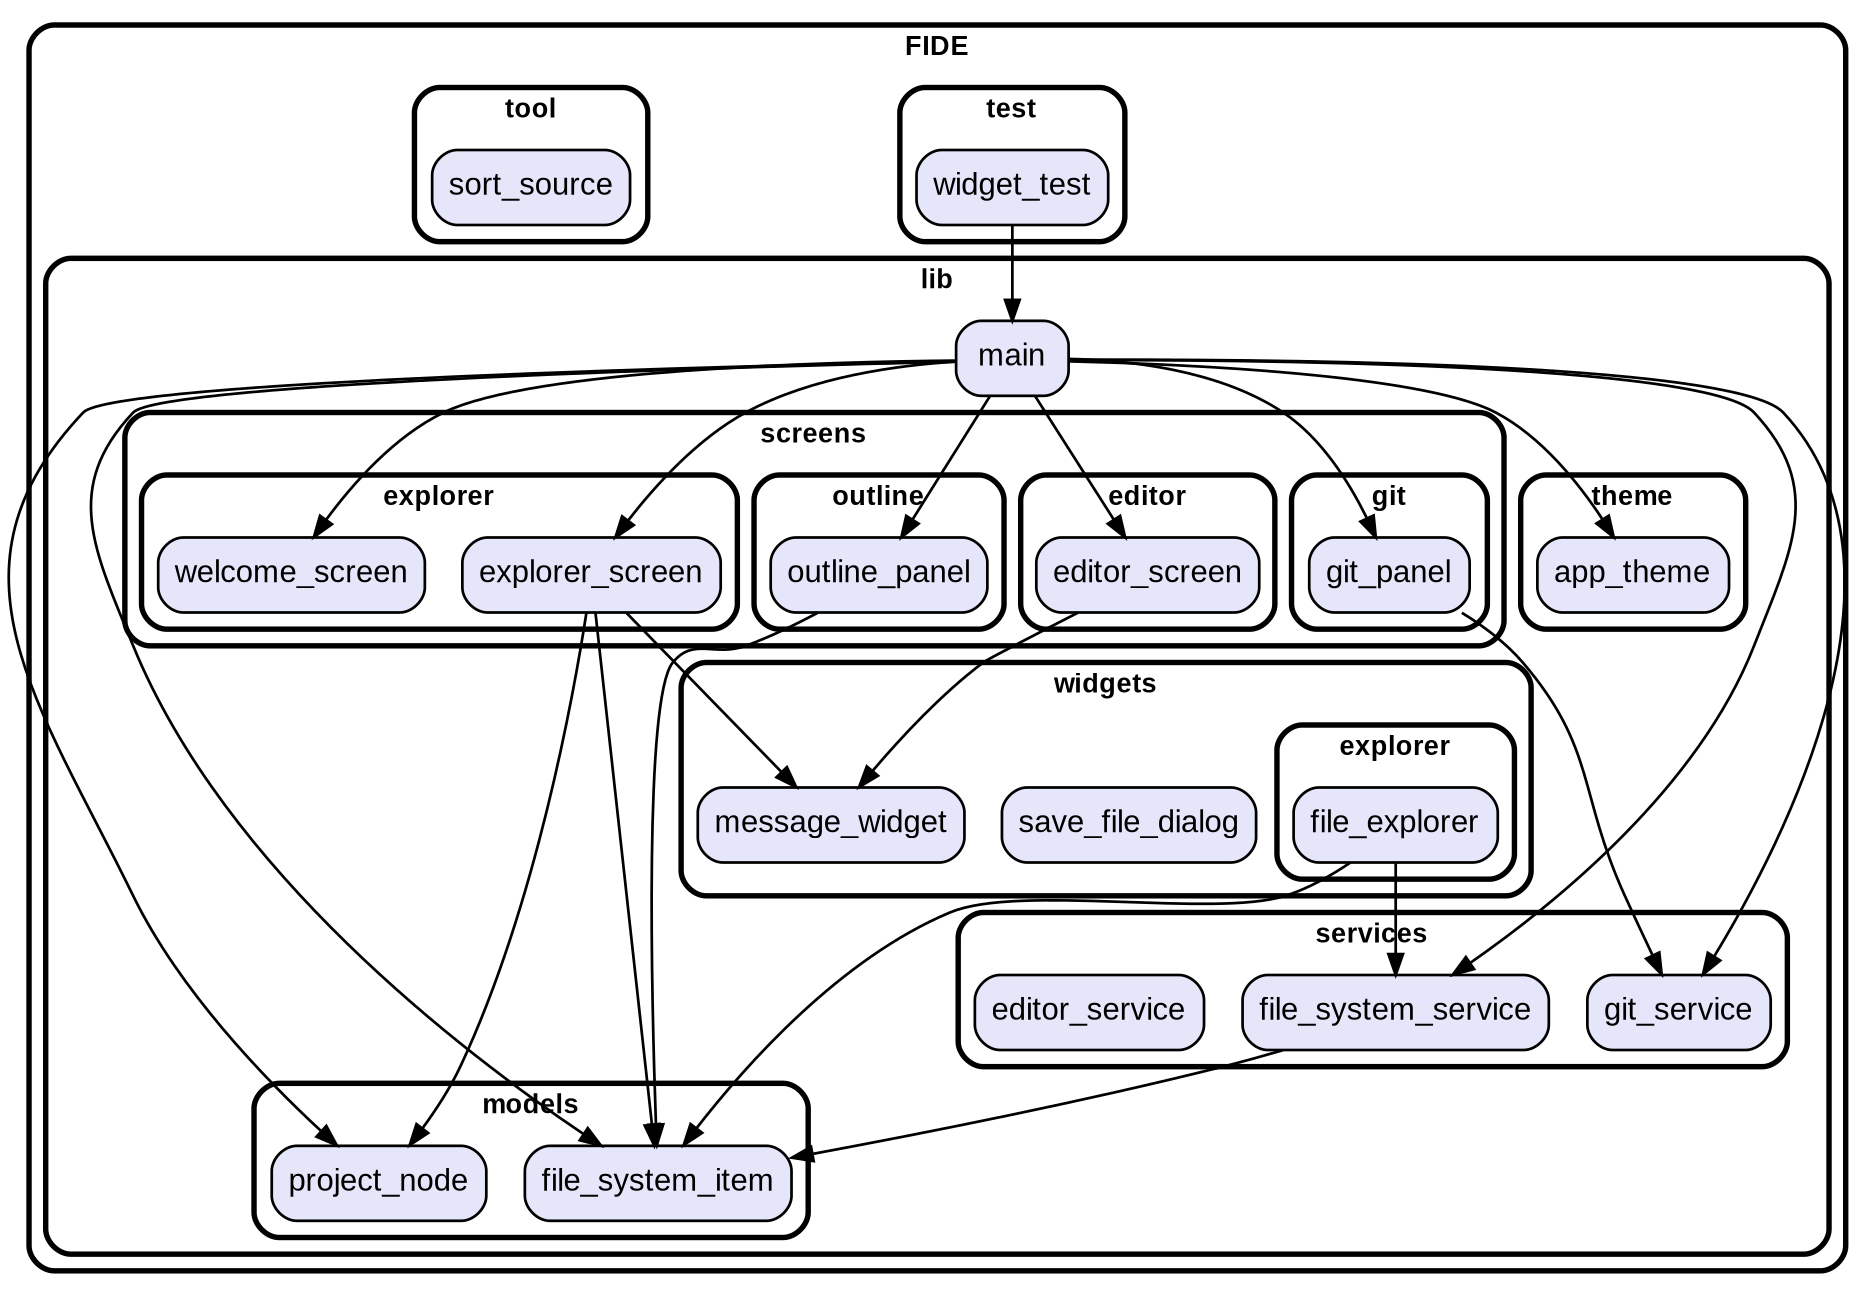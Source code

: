 digraph "" {
  graph [style=rounded fontname="Arial Black" fontsize=13 penwidth=2.6];
  node [shape=rect style="filled,rounded" fontname=Arial fontsize=15 fillcolor=Lavender penwidth=1.3];
  edge [penwidth=1.3];
  "/test/widget_test.dart" [label="widget_test"];
  "/lib/models/project_node.dart" [label="project_node"];
  "/lib/models/file_system_item.dart" [label="file_system_item"];
  "/lib/screens/explorer/explorer_screen.dart" [label="explorer_screen"];
  "/lib/screens/explorer/welcome_screen.dart" [label="welcome_screen"];
  "/lib/screens/outline/outline_panel.dart" [label="outline_panel"];
  "/lib/screens/editor/editor_screen.dart" [label="editor_screen"];
  "/lib/screens/git/git_panel.dart" [label="git_panel"];
  "/lib/main.dart" [label="main"];
  "/lib/theme/app_theme.dart" [label="app_theme"];
  "/lib/services/git_service.dart" [label="git_service"];
  "/lib/services/file_system_service.dart" [label="file_system_service"];
  "/lib/services/editor_service.dart" [label="editor_service"];
  "/lib/widgets/save_file_dialog.dart" [label="save_file_dialog"];
  "/lib/widgets/explorer/file_explorer.dart" [label="file_explorer"];
  "/lib/widgets/message_widget.dart" [label="message_widget"];
  "/tool/sort_source.dart" [label="sort_source"];
  subgraph "cluster~" {
    label="FIDE";
    subgraph "cluster~/test" {
      label="test";
      "/test/widget_test.dart";
    }
    subgraph "cluster~/lib" {
      label="lib";
      "/lib/main.dart";
      subgraph "cluster~/lib/models" {
        label="models";
        "/lib/models/project_node.dart";
        "/lib/models/file_system_item.dart";
      }
      subgraph "cluster~/lib/screens" {
        label="screens";
        subgraph "cluster~/lib/screens/explorer" {
          label="explorer";
          "/lib/screens/explorer/explorer_screen.dart";
          "/lib/screens/explorer/welcome_screen.dart";
        }
        subgraph "cluster~/lib/screens/outline" {
          label="outline";
          "/lib/screens/outline/outline_panel.dart";
        }
        subgraph "cluster~/lib/screens/editor" {
          label="editor";
          "/lib/screens/editor/editor_screen.dart";
        }
        subgraph "cluster~/lib/screens/git" {
          label="git";
          "/lib/screens/git/git_panel.dart";
        }
      }
      subgraph "cluster~/lib/theme" {
        label="theme";
        "/lib/theme/app_theme.dart";
      }
      subgraph "cluster~/lib/services" {
        label="services";
        "/lib/services/git_service.dart";
        "/lib/services/file_system_service.dart";
        "/lib/services/editor_service.dart";
      }
      subgraph "cluster~/lib/widgets" {
        label="widgets";
        "/lib/widgets/save_file_dialog.dart";
        "/lib/widgets/message_widget.dart";
        subgraph "cluster~/lib/widgets/explorer" {
          label="explorer";
          "/lib/widgets/explorer/file_explorer.dart";
        }
      }
    }
    subgraph "cluster~/tool" {
      label="tool";
      "/tool/sort_source.dart";
    }
  }
  "/test/widget_test.dart" -> "/lib/main.dart";
  "/lib/screens/explorer/explorer_screen.dart" -> "/lib/models/project_node.dart";
  "/lib/screens/explorer/explorer_screen.dart" -> "/lib/models/file_system_item.dart";
  "/lib/screens/explorer/explorer_screen.dart" -> "/lib/widgets/message_widget.dart";
  "/lib/screens/outline/outline_panel.dart" -> "/lib/models/file_system_item.dart";
  "/lib/screens/editor/editor_screen.dart" -> "/lib/widgets/message_widget.dart";
  "/lib/screens/git/git_panel.dart" -> "/lib/services/git_service.dart";
  "/lib/main.dart" -> "/lib/screens/explorer/explorer_screen.dart";
  "/lib/main.dart" -> "/lib/screens/explorer/welcome_screen.dart";
  "/lib/main.dart" -> "/lib/screens/editor/editor_screen.dart";
  "/lib/main.dart" -> "/lib/screens/outline/outline_panel.dart";
  "/lib/main.dart" -> "/lib/screens/git/git_panel.dart";
  "/lib/main.dart" -> "/lib/services/file_system_service.dart";
  "/lib/main.dart" -> "/lib/services/git_service.dart";
  "/lib/main.dart" -> "/lib/theme/app_theme.dart";
  "/lib/main.dart" -> "/lib/models/file_system_item.dart";
  "/lib/main.dart" -> "/lib/models/project_node.dart";
  "/lib/services/file_system_service.dart" -> "/lib/models/file_system_item.dart";
  "/lib/widgets/explorer/file_explorer.dart" -> "/lib/services/file_system_service.dart";
  "/lib/widgets/explorer/file_explorer.dart" -> "/lib/models/file_system_item.dart";
}
